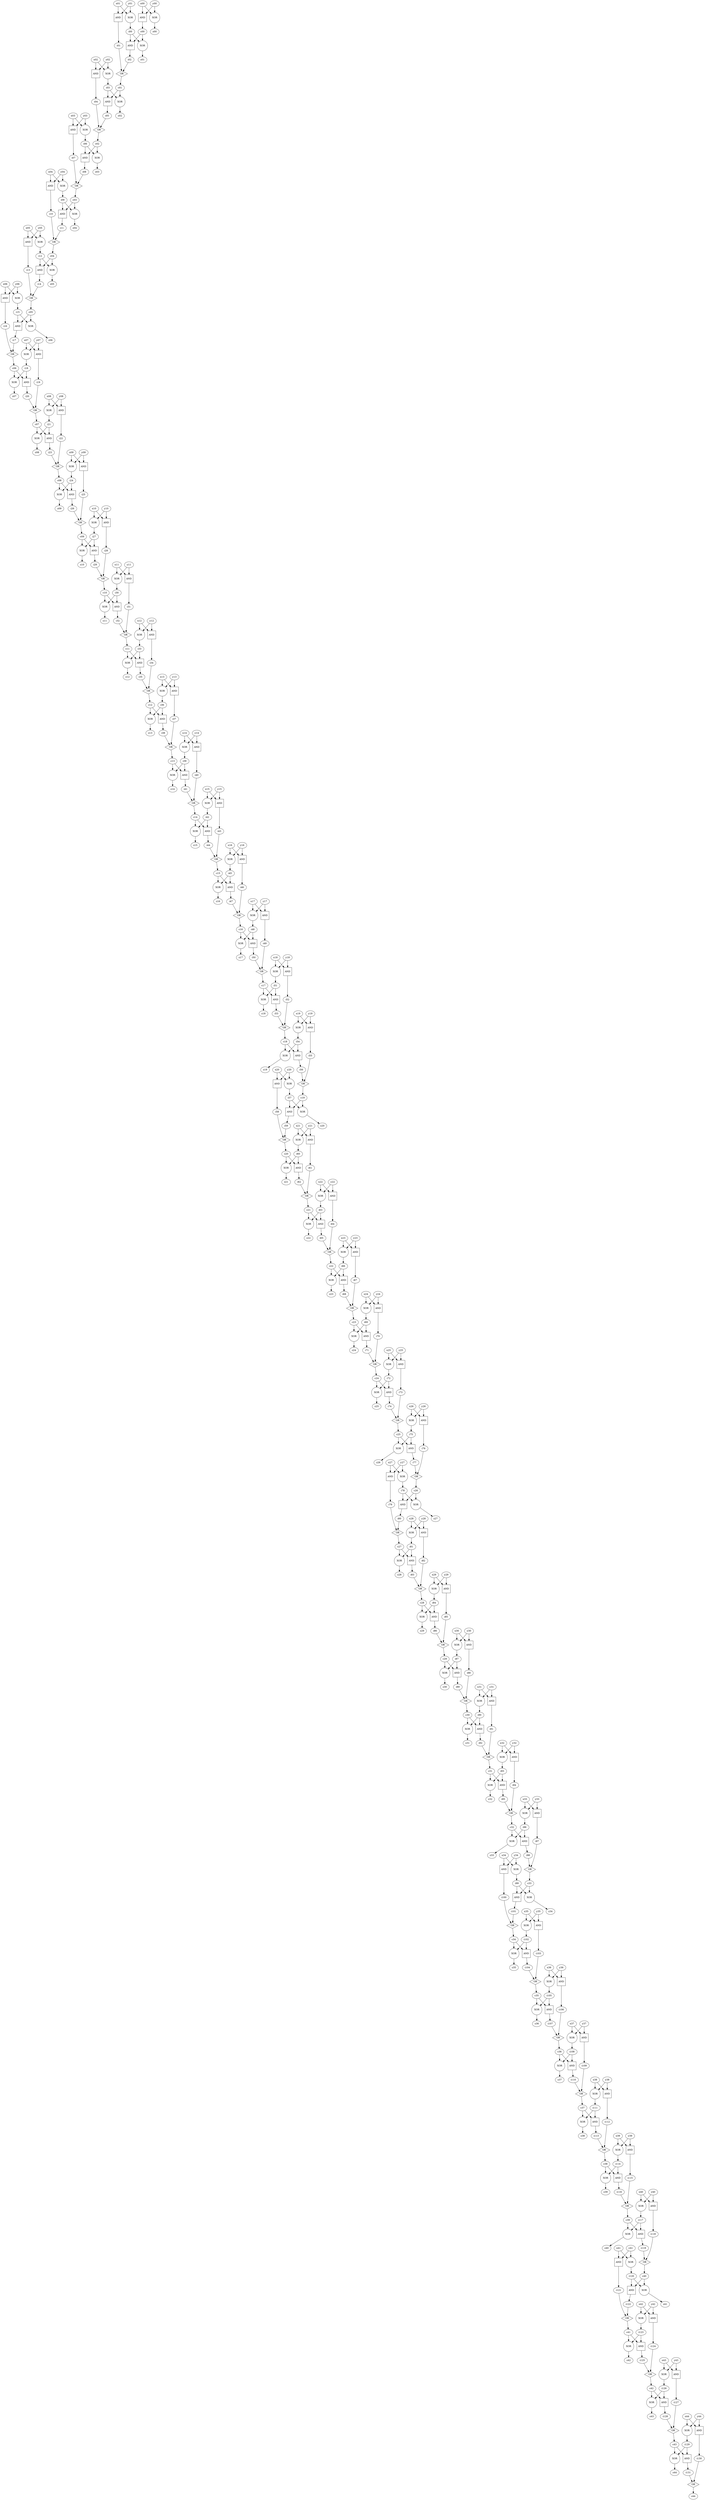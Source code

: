 digraph G {
   GATE0[label="OR" shape="diamond"];
   GATE1[label="OR" shape="diamond"];
   GATE2[label="OR" shape="diamond"];
   GATE3[label="XOR" shape="circle"];
   GATE4[label="XOR" shape="circle"];
   GATE5[label="XOR" shape="circle"];
   GATE6[label="XOR" shape="circle"];
   GATE7[label="XOR" shape="circle"];
   GATE8[label="XOR" shape="circle"];
   GATE9[label="AND" shape="square"];
   GATE10[label="AND" shape="square"];
   GATE11[label="AND" shape="square"];
   GATE12[label="AND" shape="square"];
   GATE13[label="AND" shape="square"];
   GATE14[label="AND" shape="square"];
   GATE15[label="XOR" shape="circle"];
   GATE16[label="AND" shape="square"];
   GATE17[label="OR" shape="diamond"];
   GATE18[label="OR" shape="diamond"];
   GATE19[label="OR" shape="diamond"];
   GATE20[label="XOR" shape="circle"];
   GATE21[label="XOR" shape="circle"];
   GATE22[label="XOR" shape="circle"];
   GATE23[label="XOR" shape="circle"];
   GATE24[label="XOR" shape="circle"];
   GATE25[label="XOR" shape="circle"];
   GATE26[label="AND" shape="square"];
   GATE27[label="XOR" shape="circle"];
   GATE28[label="XOR" shape="circle"];
   GATE29[label="AND" shape="square"];
   GATE30[label="AND" shape="square"];
   GATE31[label="AND" shape="square"];
   GATE32[label="AND" shape="square"];
   GATE33[label="AND" shape="square"];
   GATE34[label="AND" shape="square"];
   GATE35[label="AND" shape="square"];
   GATE36[label="AND" shape="square"];
   GATE37[label="OR" shape="diamond"];
   GATE38[label="OR" shape="diamond"];
   GATE39[label="OR" shape="diamond"];
   GATE40[label="OR" shape="diamond"];
   GATE41[label="XOR" shape="circle"];
   GATE42[label="XOR" shape="circle"];
   GATE43[label="XOR" shape="circle"];
   GATE44[label="XOR" shape="circle"];
   GATE45[label="XOR" shape="circle"];
   GATE46[label="XOR" shape="circle"];
   GATE47[label="XOR" shape="circle"];
   GATE48[label="XOR" shape="circle"];
   GATE49[label="AND" shape="square"];
   GATE50[label="AND" shape="square"];
   GATE51[label="AND" shape="square"];
   GATE52[label="AND" shape="square"];
   GATE53[label="AND" shape="square"];
   GATE54[label="AND" shape="square"];
   GATE55[label="AND" shape="square"];
   GATE56[label="AND" shape="square"];
   GATE57[label="OR" shape="diamond"];
   GATE58[label="OR" shape="diamond"];
   GATE59[label="OR" shape="diamond"];
   GATE60[label="OR" shape="diamond"];
   GATE61[label="AND" shape="square"];
   GATE62[label="XOR" shape="circle"];
   GATE63[label="XOR" shape="circle"];
   GATE64[label="XOR" shape="circle"];
   GATE65[label="XOR" shape="circle"];
   GATE66[label="XOR" shape="circle"];
   GATE67[label="XOR" shape="circle"];
   GATE68[label="OR" shape="diamond"];
   GATE69[label="OR" shape="diamond"];
   GATE70[label="OR" shape="diamond"];
   GATE71[label="XOR" shape="circle"];
   GATE72[label="XOR" shape="circle"];
   GATE73[label="XOR" shape="circle"];
   GATE74[label="XOR" shape="circle"];
   GATE75[label="XOR" shape="circle"];
   GATE76[label="XOR" shape="circle"];
   GATE77[label="AND" shape="square"];
   GATE78[label="AND" shape="square"];
   GATE79[label="AND" shape="square"];
   GATE80[label="AND" shape="square"];
   GATE81[label="AND" shape="square"];
   GATE82[label="AND" shape="square"];
   GATE83[label="AND" shape="square"];
   GATE84[label="AND" shape="square"];
   GATE85[label="AND" shape="square"];
   GATE86[label="AND" shape="square"];
   GATE87[label="AND" shape="square"];
   GATE88[label="AND" shape="square"];
   GATE89[label="XOR" shape="circle"];
   GATE90[label="XOR" shape="circle"];
   GATE91[label="XOR" shape="circle"];
   GATE92[label="OR" shape="diamond"];
   GATE93[label="OR" shape="diamond"];
   GATE94[label="OR" shape="diamond"];
   GATE95[label="OR" shape="diamond"];
   GATE96[label="OR" shape="diamond"];
   GATE97[label="OR" shape="diamond"];
   GATE98[label="XOR" shape="circle"];
   GATE99[label="XOR" shape="circle"];
   GATE100[label="XOR" shape="circle"];
   GATE101[label="AND" shape="square"];
   GATE102[label="AND" shape="square"];
   GATE103[label="AND" shape="square"];
   GATE104[label="AND" shape="square"];
   GATE105[label="AND" shape="square"];
   GATE106[label="AND" shape="square"];
   GATE107[label="AND" shape="square"];
   GATE108[label="XOR" shape="circle"];
   GATE109[label="XOR" shape="circle"];
   GATE110[label="XOR" shape="circle"];
   GATE111[label="XOR" shape="circle"];
   GATE112[label="XOR" shape="circle"];
   GATE113[label="XOR" shape="circle"];
   GATE114[label="OR" shape="diamond"];
   GATE115[label="OR" shape="diamond"];
   GATE116[label="OR" shape="diamond"];
   GATE117[label="XOR" shape="circle"];
   GATE118[label="XOR" shape="circle"];
   GATE119[label="XOR" shape="circle"];
   GATE120[label="XOR" shape="circle"];
   GATE121[label="XOR" shape="circle"];
   GATE122[label="XOR" shape="circle"];
   GATE123[label="AND" shape="square"];
   GATE124[label="AND" shape="square"];
   GATE125[label="AND" shape="square"];
   GATE126[label="AND" shape="square"];
   GATE127[label="AND" shape="square"];
   GATE128[label="AND" shape="square"];
   GATE129[label="AND" shape="square"];
   GATE130[label="AND" shape="square"];
   GATE131[label="AND" shape="square"];
   GATE132[label="AND" shape="square"];
   GATE133[label="AND" shape="square"];
   GATE134[label="AND" shape="square"];
   GATE135[label="XOR" shape="circle"];
   GATE136[label="XOR" shape="circle"];
   GATE137[label="XOR" shape="circle"];
   GATE138[label="OR" shape="diamond"];
   GATE139[label="OR" shape="diamond"];
   GATE140[label="OR" shape="diamond"];
   GATE141[label="OR" shape="diamond"];
   GATE142[label="OR" shape="diamond"];
   GATE143[label="OR" shape="diamond"];
   GATE144[label="XOR" shape="circle"];
   GATE145[label="XOR" shape="circle"];
   GATE146[label="AND" shape="square"];
   GATE147[label="XOR" shape="circle"];
   GATE148[label="AND" shape="square"];
   GATE149[label="AND" shape="square"];
   GATE150[label="AND" shape="square"];
   GATE151[label="AND" shape="square"];
   GATE152[label="AND" shape="square"];
   GATE153[label="AND" shape="square"];
   GATE154[label="XOR" shape="circle"];
   GATE155[label="XOR" shape="circle"];
   GATE156[label="XOR" shape="circle"];
   GATE157[label="XOR" shape="circle"];
   GATE158[label="XOR" shape="circle"];
   GATE159[label="XOR" shape="circle"];
   GATE160[label="OR" shape="diamond"];
   GATE161[label="OR" shape="diamond"];
   GATE162[label="OR" shape="diamond"];
   GATE163[label="XOR" shape="circle"];
   GATE164[label="XOR" shape="circle"];
   GATE165[label="XOR" shape="circle"];
   GATE166[label="XOR" shape="circle"];
   GATE167[label="XOR" shape="circle"];
   GATE168[label="XOR" shape="circle"];
   GATE169[label="AND" shape="square"];
   GATE170[label="AND" shape="square"];
   GATE171[label="AND" shape="square"];
   GATE172[label="AND" shape="square"];
   GATE173[label="AND" shape="square"];
   GATE174[label="AND" shape="square"];
   GATE175[label="AND" shape="square"];
   GATE176[label="AND" shape="square"];
   GATE177[label="AND" shape="square"];
   GATE178[label="AND" shape="square"];
   GATE179[label="AND" shape="square"];
   GATE180[label="AND" shape="square"];
   GATE181[label="XOR" shape="circle"];
   GATE182[label="XOR" shape="circle"];
   GATE183[label="XOR" shape="circle"];
   GATE184[label="OR" shape="diamond"];
   GATE185[label="OR" shape="diamond"];
   GATE186[label="OR" shape="diamond"];
   GATE187[label="OR" shape="diamond"];
   GATE188[label="OR" shape="diamond"];
   GATE189[label="AND" shape="square"];
   GATE190[label="XOR" shape="circle"];
   GATE191[label="XOR" shape="circle"];
   GATE192[label="XOR" shape="circle"];
   GATE193[label="OR" shape="diamond"];
   GATE194[label="AND" shape="square"];
   GATE195[label="AND" shape="square"];
   GATE196[label="AND" shape="square"];
   GATE197[label="AND" shape="square"];
   GATE198[label="AND" shape="square"];
   GATE199[label="AND" shape="square"];
   GATE200[label="XOR" shape="circle"];
   GATE201[label="XOR" shape="circle"];
   GATE202[label="XOR" shape="circle"];
   GATE203[label="XOR" shape="circle"];
   GATE204[label="XOR" shape="circle"];
   GATE205[label="XOR" shape="circle"];
   GATE206[label="OR" shape="diamond"];
   GATE207[label="OR" shape="diamond"];
   GATE208[label="OR" shape="diamond"];
   GATE209[label="XOR" shape="circle"];
   GATE210[label="XOR" shape="circle"];
   GATE211[label="XOR" shape="circle"];
   GATE212[label="XOR" shape="circle"];
   GATE213[label="XOR" shape="circle"];
   GATE214[label="XOR" shape="circle"];
   GATE215[label="AND" shape="square"];
   GATE216[label="AND" shape="square"];
   GATE217[label="AND" shape="square"];
   GATE218[label="AND" shape="square"];
   GATE219[label="AND" shape="square"];
   GATE220[label="AND" shape="square"];
   GATE221[label="AND" shape="square"];

   x00 -> GATE15
   x00 -> GATE16
   y00 -> GATE15
   y00 -> GATE16
   c00 -> GATE25
   c00 -> GATE33
   x01 -> GATE20
   x01 -> GATE29
   y01 -> GATE20
   y01 -> GATE29
   c01 -> GATE45
   c01 -> GATE53
   i00 -> GATE25
   i00 -> GATE33
   i01 -> GATE37
   i02 -> GATE37
   x02 -> GATE41
   x02 -> GATE49
   y02 -> GATE41
   y02 -> GATE49
   c02 -> GATE71
   c02 -> GATE83
   i03 -> GATE45
   i03 -> GATE53
   i04 -> GATE57
   i05 -> GATE57
   x03 -> GATE62
   x03 -> GATE77
   y03 -> GATE62
   y03 -> GATE77
   c03 -> GATE117
   c03 -> GATE129
   i06 -> GATE71
   i06 -> GATE83
   i07 -> GATE92
   i08 -> GATE92
   x04 -> GATE108
   x04 -> GATE123
   y04 -> GATE108
   y04 -> GATE123
   c04 -> GATE163
   c04 -> GATE175
   i09 -> GATE117
   i09 -> GATE129
   i10 -> GATE139
   i11 -> GATE139
   x05 -> GATE154
   x05 -> GATE169
   y05 -> GATE154
   y05 -> GATE169
   c05 -> GATE209
   c05 -> GATE26
   i12 -> GATE163
   i12 -> GATE175
   i13 -> GATE184
   i14 -> GATE184
   x06 -> GATE200
   x06 -> GATE215
   y06 -> GATE200
   y06 -> GATE215
   c06 -> GATE6
   c06 -> GATE12
   i15 -> GATE209
   i15 -> GATE26
   i16 -> GATE0
   i17 -> GATE0
   x07 -> GATE3
   x07 -> GATE9
   y07 -> GATE3
   y07 -> GATE9
   c07 -> GATE24
   c07 -> GATE34
   i18 -> GATE6
   i18 -> GATE12
   i19 -> GATE17
   i20 -> GATE17
   x08 -> GATE21
   x08 -> GATE30
   y08 -> GATE21
   y08 -> GATE30
   c08 -> GATE46
   c08 -> GATE54
   i21 -> GATE24
   i21 -> GATE34
   i22 -> GATE38
   i23 -> GATE38
   x09 -> GATE42
   x09 -> GATE50
   y09 -> GATE42
   y09 -> GATE50
   c09 -> GATE72
   c09 -> GATE84
   i24 -> GATE46
   i24 -> GATE54
   i25 -> GATE58
   i26 -> GATE58
   x10 -> GATE63
   x10 -> GATE78
   y10 -> GATE63
   y10 -> GATE78
   c10 -> GATE118
   c10 -> GATE130
   i27 -> GATE72
   i27 -> GATE84
   i28 -> GATE93
   i29 -> GATE93
   x11 -> GATE109
   x11 -> GATE124
   y11 -> GATE109
   y11 -> GATE124
   c11 -> GATE164
   c11 -> GATE176
   i30 -> GATE118
   i30 -> GATE130
   i31 -> GATE138
   i32 -> GATE138
   x12 -> GATE155
   x12 -> GATE170
   y12 -> GATE155
   y12 -> GATE170
   c12 -> GATE210
   c12 -> GATE221
   i33 -> GATE164
   i33 -> GATE176
   i34 -> GATE185
   i35 -> GATE185
   x13 -> GATE201
   x13 -> GATE216
   y13 -> GATE201
   y13 -> GATE216
   c13 -> GATE98
   c13 -> GATE105
   i36 -> GATE210
   i36 -> GATE221
   i37 -> GATE68
   i38 -> GATE68
   x14 -> GATE89
   x14 -> GATE101
   y14 -> GATE89
   y14 -> GATE101
   c14 -> GATE144
   c14 -> GATE151
   i39 -> GATE98
   i39 -> GATE105
   i40 -> GATE114
   i41 -> GATE114
   x15 -> GATE135
   x15 -> GATE148
   y15 -> GATE135
   y15 -> GATE148
   c15 -> GATE190
   c15 -> GATE197
   i42 -> GATE144
   i42 -> GATE151
   i43 -> GATE160
   i44 -> GATE160
   x16 -> GATE181
   x16 -> GATE194
   y16 -> GATE181
   y16 -> GATE194
   c16 -> GATE73
   c16 -> GATE85
   i45 -> GATE190
   i45 -> GATE197
   i46 -> GATE206
   i47 -> GATE206
   x17 -> GATE64
   x17 -> GATE79
   y17 -> GATE64
   y17 -> GATE79
   c17 -> GATE119
   c17 -> GATE131
   i48 -> GATE73
   i48 -> GATE85
   i49 -> GATE94
   i50 -> GATE94
   x18 -> GATE110
   x18 -> GATE125
   y18 -> GATE110
   y18 -> GATE125
   c18 -> GATE165
   c18 -> GATE177
   i51 -> GATE119
   i51 -> GATE131
   i52 -> GATE140
   i53 -> GATE140
   x19 -> GATE156
   x19 -> GATE171
   y19 -> GATE156
   y19 -> GATE171
   c19 -> GATE211
   c19 -> GATE61
   i54 -> GATE165
   i54 -> GATE177
   i55 -> GATE186
   i56 -> GATE186
   x20 -> GATE202
   x20 -> GATE217
   y20 -> GATE202
   y20 -> GATE217
   c20 -> GATE99
   c20 -> GATE106
   i57 -> GATE211
   i57 -> GATE61
   i58 -> GATE69
   i59 -> GATE69
   x21 -> GATE90
   x21 -> GATE102
   y21 -> GATE90
   y21 -> GATE102
   c21 -> GATE145
   c21 -> GATE152
   i60 -> GATE99
   i60 -> GATE106
   i61 -> GATE115
   i62 -> GATE115
   x22 -> GATE136
   x22 -> GATE149
   y22 -> GATE136
   y22 -> GATE149
   c22 -> GATE191
   c22 -> GATE198
   i63 -> GATE145
   i63 -> GATE152
   i64 -> GATE161
   i65 -> GATE161
   x23 -> GATE182
   x23 -> GATE195
   y23 -> GATE182
   y23 -> GATE195
   c23 -> GATE74
   c23 -> GATE86
   i66 -> GATE191
   i66 -> GATE198
   i67 -> GATE207
   i68 -> GATE207
   x24 -> GATE65
   x24 -> GATE80
   y24 -> GATE65
   y24 -> GATE80
   c24 -> GATE120
   c24 -> GATE132
   i69 -> GATE74
   i69 -> GATE86
   i70 -> GATE95
   i71 -> GATE95
   x25 -> GATE111
   x25 -> GATE126
   y25 -> GATE111
   y25 -> GATE126
   c25 -> GATE166
   c25 -> GATE178
   i72 -> GATE120
   i72 -> GATE132
   i73 -> GATE141
   i74 -> GATE141
   x26 -> GATE157
   x26 -> GATE172
   y26 -> GATE157
   y26 -> GATE172
   c26 -> GATE212
   c26 -> GATE104
   i75 -> GATE166
   i75 -> GATE178
   i76 -> GATE187
   i77 -> GATE187
   x27 -> GATE203
   x27 -> GATE218
   y27 -> GATE203
   y27 -> GATE218
   c27 -> GATE7
   c27 -> GATE13
   i78 -> GATE212
   i78 -> GATE104
   i79 -> GATE1
   i80 -> GATE1
   x28 -> GATE4
   x28 -> GATE10
   y28 -> GATE4
   y28 -> GATE10
   c28 -> GATE27
   c28 -> GATE35
   i81 -> GATE7
   i81 -> GATE13
   i82 -> GATE18
   i83 -> GATE18
   x29 -> GATE22
   x29 -> GATE31
   y29 -> GATE22
   y29 -> GATE31
   c29 -> GATE47
   c29 -> GATE55
   i84 -> GATE27
   i84 -> GATE35
   i85 -> GATE39
   i86 -> GATE39
   x30 -> GATE43
   x30 -> GATE51
   y30 -> GATE43
   y30 -> GATE51
   c30 -> GATE75
   c30 -> GATE87
   i87 -> GATE47
   i87 -> GATE55
   i88 -> GATE59
   i89 -> GATE59
   x31 -> GATE66
   x31 -> GATE81
   y31 -> GATE66
   y31 -> GATE81
   c31 -> GATE121
   c31 -> GATE133
   i90 -> GATE75
   i90 -> GATE87
   i91 -> GATE96
   i92 -> GATE96
   x32 -> GATE112
   x32 -> GATE127
   y32 -> GATE112
   y32 -> GATE127
   c32 -> GATE167
   c32 -> GATE179
   i93 -> GATE121
   i93 -> GATE133
   i94 -> GATE142
   i95 -> GATE142
   x33 -> GATE158
   x33 -> GATE173
   y33 -> GATE158
   y33 -> GATE173
   c33 -> GATE213
   c33 -> GATE146
   i96 -> GATE167
   i96 -> GATE179
   i97 -> GATE188
   i98 -> GATE188
   x34 -> GATE204
   x34 -> GATE219
   y34 -> GATE204
   y34 -> GATE219
   c34 -> GATE100
   c34 -> GATE107
   i99 -> GATE213
   i99 -> GATE146
   i100 -> GATE70
   i101 -> GATE70
   x35 -> GATE91
   x35 -> GATE103
   y35 -> GATE91
   y35 -> GATE103
   c35 -> GATE147
   c35 -> GATE153
   i102 -> GATE100
   i102 -> GATE107
   i103 -> GATE116
   i104 -> GATE116
   x36 -> GATE137
   x36 -> GATE150
   y36 -> GATE137
   y36 -> GATE150
   c36 -> GATE192
   c36 -> GATE199
   i105 -> GATE147
   i105 -> GATE153
   i106 -> GATE162
   i107 -> GATE162
   x37 -> GATE183
   x37 -> GATE196
   y37 -> GATE183
   y37 -> GATE196
   c37 -> GATE76
   c37 -> GATE88
   i108 -> GATE192
   i108 -> GATE199
   i109 -> GATE208
   i110 -> GATE208
   x38 -> GATE67
   x38 -> GATE82
   y38 -> GATE67
   y38 -> GATE82
   c38 -> GATE122
   c38 -> GATE134
   i111 -> GATE76
   i111 -> GATE88
   i112 -> GATE97
   i113 -> GATE97
   x39 -> GATE113
   x39 -> GATE128
   y39 -> GATE113
   y39 -> GATE128
   c39 -> GATE168
   c39 -> GATE180
   i114 -> GATE122
   i114 -> GATE134
   i115 -> GATE143
   i116 -> GATE143
   x40 -> GATE159
   x40 -> GATE174
   y40 -> GATE159
   y40 -> GATE174
   c40 -> GATE214
   c40 -> GATE189
   i117 -> GATE168
   i117 -> GATE180
   i118 -> GATE193
   i119 -> GATE193
   x41 -> GATE205
   x41 -> GATE220
   y41 -> GATE205
   y41 -> GATE220
   c41 -> GATE8
   c41 -> GATE14
   i120 -> GATE214
   i120 -> GATE189
   i121 -> GATE2
   i122 -> GATE2
   x42 -> GATE5
   x42 -> GATE11
   y42 -> GATE5
   y42 -> GATE11
   c42 -> GATE28
   c42 -> GATE36
   i123 -> GATE8
   i123 -> GATE14
   i124 -> GATE19
   i125 -> GATE19
   x43 -> GATE23
   x43 -> GATE32
   y43 -> GATE23
   y43 -> GATE32
   c43 -> GATE48
   c43 -> GATE56
   i126 -> GATE28
   i126 -> GATE36
   i127 -> GATE40
   i128 -> GATE40
   x44 -> GATE44
   x44 -> GATE52
   y44 -> GATE44
   y44 -> GATE52
   i129 -> GATE48
   i129 -> GATE56
   i130 -> GATE60
   i131 -> GATE60

   GATE0 -> c06
   GATE1 -> c27
   GATE2 -> c41
   GATE3 -> i18
   GATE4 -> i81
   GATE5 -> i123
   GATE6 -> z07
   GATE7 -> z28
   GATE8 -> z42
   GATE9 -> i19
   GATE10 -> i82
   GATE11 -> i124
   GATE12 -> i20
   GATE13 -> i83
   GATE14 -> i125
   GATE15 -> z00
   GATE16 -> c00
   GATE17 -> c07
   GATE18 -> c28
   GATE19 -> c42
   GATE20 -> i00
   GATE21 -> i21
   GATE22 -> i84
   GATE23 -> i126
   GATE24 -> z08
   GATE25 -> z01
   GATE26 -> i17
   GATE27 -> z29
   GATE28 -> z43
   GATE29 -> i01
   GATE30 -> i22
   GATE31 -> i85
   GATE32 -> i127
   GATE33 -> i02
   GATE34 -> i23
   GATE35 -> i86
   GATE36 -> i128
   GATE37 -> c01
   GATE38 -> c08
   GATE39 -> c29
   GATE40 -> c43
   GATE41 -> i03
   GATE42 -> i24
   GATE43 -> i87
   GATE44 -> i129
   GATE45 -> z02
   GATE46 -> z09
   GATE47 -> z30
   GATE48 -> z44
   GATE49 -> i04
   GATE50 -> i25
   GATE51 -> i88
   GATE52 -> i130
   GATE53 -> i05
   GATE54 -> i26
   GATE55 -> i89
   GATE56 -> i131
   GATE57 -> c02
   GATE58 -> c09
   GATE59 -> c30
   GATE60 -> c44
   GATE61 -> i59
   GATE62 -> i06
   GATE63 -> i27
   GATE64 -> i48
   GATE65 -> i69
   GATE66 -> i90
   GATE67 -> i111
   GATE68 -> c13
   GATE69 -> c20
   GATE70 -> c34
   GATE71 -> z03
   GATE72 -> z10
   GATE73 -> z17
   GATE74 -> z24
   GATE75 -> z31
   GATE76 -> z38
   GATE77 -> i07
   GATE78 -> i28
   GATE79 -> i49
   GATE80 -> i70
   GATE81 -> i91
   GATE82 -> i112
   GATE83 -> i08
   GATE84 -> i29
   GATE85 -> i50
   GATE86 -> i71
   GATE87 -> i92
   GATE88 -> i113
   GATE89 -> i39
   GATE90 -> i60
   GATE91 -> i102
   GATE92 -> c03
   GATE93 -> c10
   GATE94 -> c17
   GATE95 -> c24
   GATE96 -> c31
   GATE97 -> c38
   GATE98 -> z14
   GATE99 -> z21
   GATE100 -> z35
   GATE101 -> i40
   GATE102 -> i61
   GATE103 -> i103
   GATE104 -> i80
   GATE105 -> i41
   GATE106 -> i62
   GATE107 -> i104
   GATE108 -> i09
   GATE109 -> i30
   GATE110 -> i51
   GATE111 -> i72
   GATE112 -> i93
   GATE113 -> i114
   GATE114 -> c14
   GATE115 -> c21
   GATE116 -> c35
   GATE117 -> z04
   GATE118 -> z11
   GATE119 -> z18
   GATE120 -> z25
   GATE121 -> z32
   GATE122 -> z39
   GATE123 -> i10
   GATE124 -> i31
   GATE125 -> i52
   GATE126 -> i73
   GATE127 -> i94
   GATE128 -> i115
   GATE129 -> i11
   GATE130 -> i32
   GATE131 -> i53
   GATE132 -> i74
   GATE133 -> i95
   GATE134 -> i116
   GATE135 -> i42
   GATE136 -> i63
   GATE137 -> i105
   GATE138 -> c11
   GATE139 -> c04
   GATE140 -> c18
   GATE141 -> c25
   GATE142 -> c32
   GATE143 -> c39
   GATE144 -> z15
   GATE145 -> z22
   GATE146 -> i101
   GATE147 -> z36
   GATE148 -> i43
   GATE149 -> i64
   GATE150 -> i106
   GATE151 -> i44
   GATE152 -> i65
   GATE153 -> i107
   GATE154 -> i12
   GATE155 -> i33
   GATE156 -> i54
   GATE157 -> i75
   GATE158 -> i96
   GATE159 -> i117
   GATE160 -> c15
   GATE161 -> c22
   GATE162 -> c36
   GATE163 -> z05
   GATE164 -> z12
   GATE165 -> z19
   GATE166 -> z26
   GATE167 -> z33
   GATE168 -> z40
   GATE169 -> i13
   GATE170 -> i34
   GATE171 -> i55
   GATE172 -> i76
   GATE173 -> i97
   GATE174 -> i118
   GATE175 -> i14
   GATE176 -> i35
   GATE177 -> i56
   GATE178 -> i77
   GATE179 -> i98
   GATE180 -> i119
   GATE181 -> i45
   GATE182 -> i66
   GATE183 -> i108
   GATE184 -> c05
   GATE185 -> c12
   GATE186 -> c19
   GATE187 -> c26
   GATE188 -> c33
   GATE189 -> i122
   GATE190 -> z16
   GATE191 -> z23
   GATE192 -> z37
   GATE193 -> c40
   GATE194 -> i46
   GATE195 -> i67
   GATE196 -> i109
   GATE197 -> i47
   GATE198 -> i68
   GATE199 -> i110
   GATE200 -> i15
   GATE201 -> i36
   GATE202 -> i57
   GATE203 -> i78
   GATE204 -> i99
   GATE205 -> i120
   GATE206 -> c16
   GATE207 -> c23
   GATE208 -> c37
   GATE209 -> z06
   GATE210 -> z13
   GATE211 -> z20
   GATE212 -> z27
   GATE213 -> z34
   GATE214 -> z41
   GATE215 -> i16
   GATE216 -> i37
   GATE217 -> i58
   GATE218 -> i79
   GATE219 -> i100
   GATE220 -> i121
   GATE221 -> i38
}
